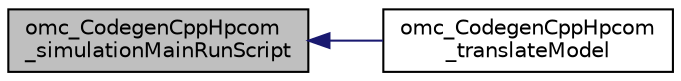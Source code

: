 digraph "omc_CodegenCppHpcom_simulationMainRunScript"
{
  edge [fontname="Helvetica",fontsize="10",labelfontname="Helvetica",labelfontsize="10"];
  node [fontname="Helvetica",fontsize="10",shape=record];
  rankdir="LR";
  Node7542 [label="omc_CodegenCppHpcom\l_simulationMainRunScript",height=0.2,width=0.4,color="black", fillcolor="grey75", style="filled", fontcolor="black"];
  Node7542 -> Node7543 [dir="back",color="midnightblue",fontsize="10",style="solid",fontname="Helvetica"];
  Node7543 [label="omc_CodegenCppHpcom\l_translateModel",height=0.2,width=0.4,color="black", fillcolor="white", style="filled",URL="$d0/d7b/_codegen_cpp_hpcom_8h.html#a423a0801fb73dbae738bcf88b4d4f9b1"];
}
